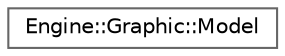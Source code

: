 digraph "Gráfico de jerarquía de clases"
{
 // LATEX_PDF_SIZE
  bgcolor="transparent";
  edge [fontname=Helvetica,fontsize=10,labelfontname=Helvetica,labelfontsize=10];
  node [fontname=Helvetica,fontsize=10,shape=box,height=0.2,width=0.4];
  rankdir="LR";
  Node0 [id="Node000000",label="Engine::Graphic::Model",height=0.2,width=0.4,color="grey40", fillcolor="white", style="filled",URL="$class_engine_1_1_graphic_1_1_model.html",tooltip=" "];
}
